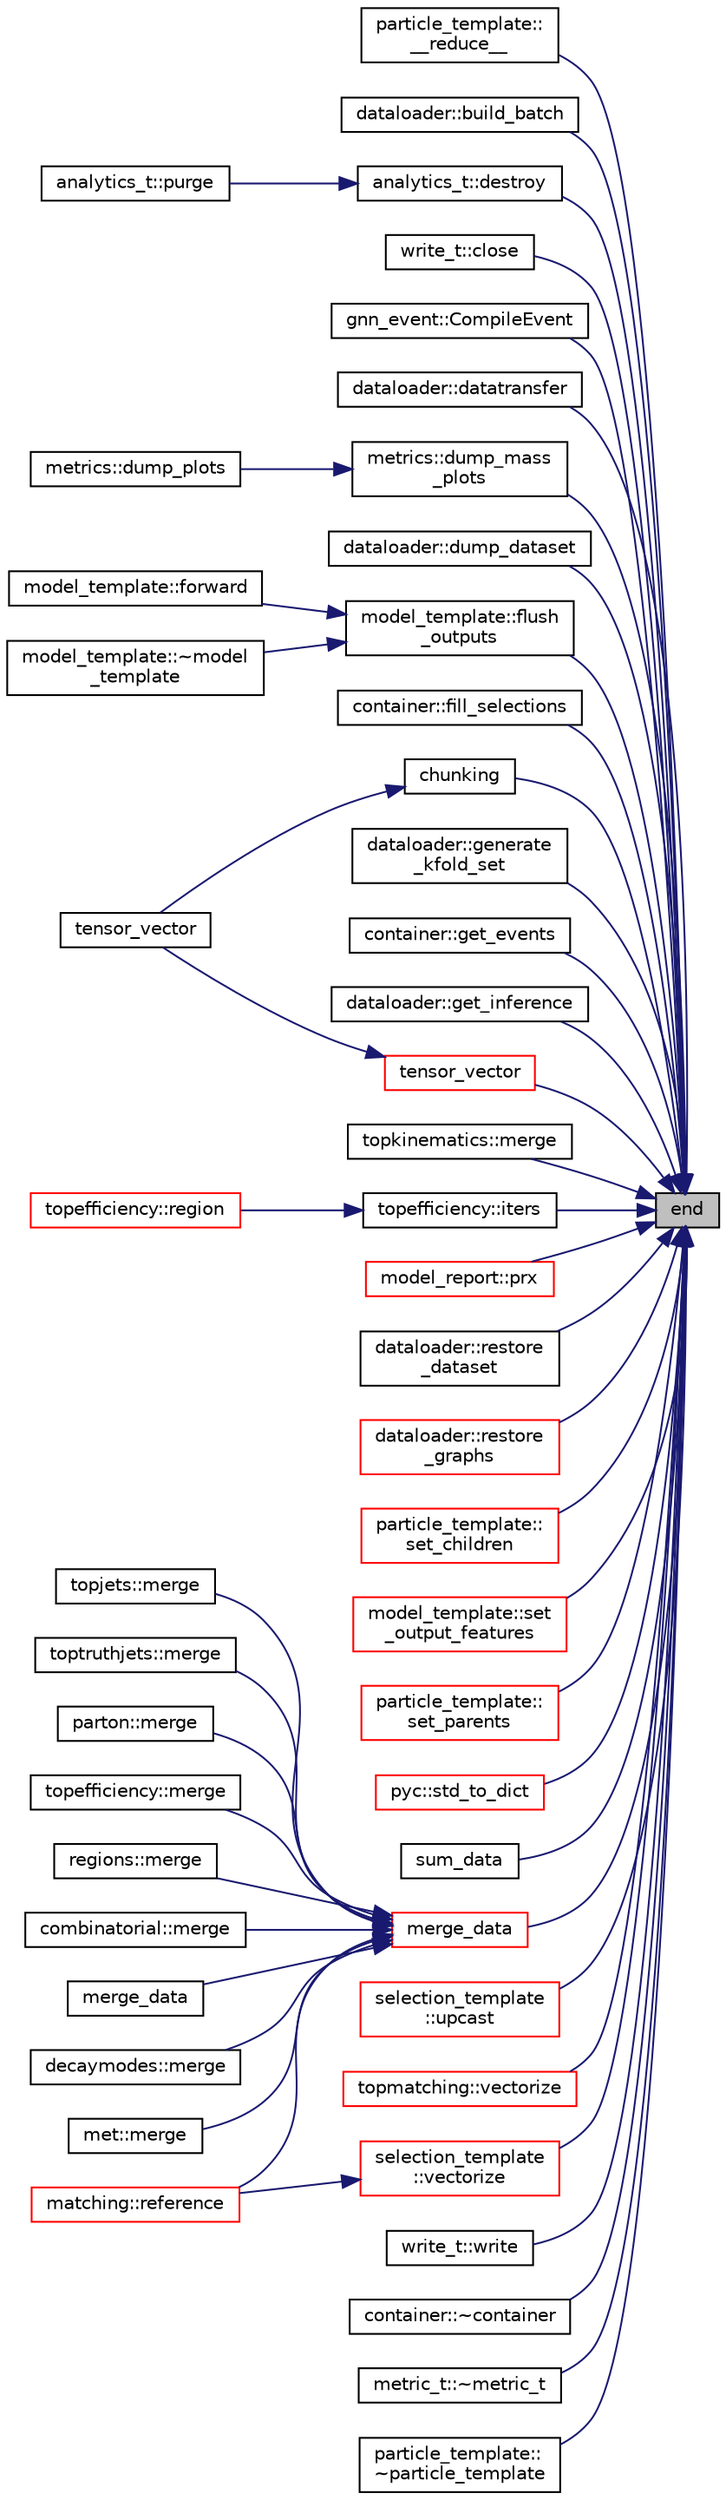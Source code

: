 digraph "end"
{
 // INTERACTIVE_SVG=YES
 // LATEX_PDF_SIZE
  edge [fontname="Helvetica",fontsize="10",labelfontname="Helvetica",labelfontsize="10"];
  node [fontname="Helvetica",fontsize="10",shape=record];
  rankdir="RL";
  Node1 [label="end",height=0.2,width=0.4,color="black", fillcolor="grey75", style="filled", fontcolor="black",tooltip=" "];
  Node1 -> Node2 [dir="back",color="midnightblue",fontsize="10",style="solid",fontname="Helvetica"];
  Node2 [label="particle_template::\l__reduce__",height=0.2,width=0.4,color="black", fillcolor="white", style="filled",URL="$classparticle__template.html#adf7b55df06b7621b0a6bc509f74d22ff",tooltip=" "];
  Node1 -> Node3 [dir="back",color="midnightblue",fontsize="10",style="solid",fontname="Helvetica"];
  Node3 [label="dataloader::build_batch",height=0.2,width=0.4,color="black", fillcolor="white", style="filled",URL="$classdataloader.html#ad973eae80b8c958e87642459f8a81b47",tooltip=" "];
  Node1 -> Node4 [dir="back",color="midnightblue",fontsize="10",style="solid",fontname="Helvetica"];
  Node4 [label="chunking",height=0.2,width=0.4,color="black", fillcolor="white", style="filled",URL="$vector__cast_8h.html#aa9449b2a366200699a02eabee1a55e69",tooltip=" "];
  Node4 -> Node5 [dir="back",color="midnightblue",fontsize="10",style="solid",fontname="Helvetica"];
  Node5 [label="tensor_vector",height=0.2,width=0.4,color="black", fillcolor="white", style="filled",URL="$vector__cast_8h.html#aaa531658da650605f52a4c48a377585f",tooltip=" "];
  Node1 -> Node6 [dir="back",color="midnightblue",fontsize="10",style="solid",fontname="Helvetica"];
  Node6 [label="write_t::close",height=0.2,width=0.4,color="black", fillcolor="white", style="filled",URL="$structwrite__t.html#a23a787365c0709d6e8c67bcab59c91b4",tooltip=" "];
  Node1 -> Node7 [dir="back",color="midnightblue",fontsize="10",style="solid",fontname="Helvetica"];
  Node7 [label="gnn_event::CompileEvent",height=0.2,width=0.4,color="black", fillcolor="white", style="filled",URL="$classgnn__event.html#ab87f90ab398273aeaa604b56b86274ad",tooltip=" "];
  Node1 -> Node8 [dir="back",color="midnightblue",fontsize="10",style="solid",fontname="Helvetica"];
  Node8 [label="dataloader::datatransfer",height=0.2,width=0.4,color="black", fillcolor="white", style="filled",URL="$classdataloader.html#aa97ddc9ee69e9b9ecaf763ff8db775a2",tooltip=" "];
  Node1 -> Node9 [dir="back",color="midnightblue",fontsize="10",style="solid",fontname="Helvetica"];
  Node9 [label="analytics_t::destroy",height=0.2,width=0.4,color="black", fillcolor="white", style="filled",URL="$structanalytics__t.html#a8cf1056f201348aecae5b87ab3363a18",tooltip=" "];
  Node9 -> Node10 [dir="back",color="midnightblue",fontsize="10",style="solid",fontname="Helvetica"];
  Node10 [label="analytics_t::purge",height=0.2,width=0.4,color="black", fillcolor="white", style="filled",URL="$structanalytics__t.html#ad2f57d61908fc195021e43bd8408eeab",tooltip=" "];
  Node1 -> Node11 [dir="back",color="midnightblue",fontsize="10",style="solid",fontname="Helvetica"];
  Node11 [label="dataloader::dump_dataset",height=0.2,width=0.4,color="black", fillcolor="white", style="filled",URL="$classdataloader.html#a6a829ac2b88dd9655a52bdf3e3701259",tooltip=" "];
  Node1 -> Node12 [dir="back",color="midnightblue",fontsize="10",style="solid",fontname="Helvetica"];
  Node12 [label="metrics::dump_mass\l_plots",height=0.2,width=0.4,color="black", fillcolor="white", style="filled",URL="$classmetrics.html#a60ff488f6951bae8d98bc7a03bc6e464",tooltip="Dumps mass plots for a given k-fold."];
  Node12 -> Node13 [dir="back",color="midnightblue",fontsize="10",style="solid",fontname="Helvetica"];
  Node13 [label="metrics::dump_plots",height=0.2,width=0.4,color="black", fillcolor="white", style="filled",URL="$classmetrics.html#a8a0b4107864ac5f548ed37a9a4a9372f",tooltip=" "];
  Node1 -> Node14 [dir="back",color="midnightblue",fontsize="10",style="solid",fontname="Helvetica"];
  Node14 [label="container::fill_selections",height=0.2,width=0.4,color="black", fillcolor="white", style="filled",URL="$classcontainer.html#a31e832e51d4896e005c8c56b3e87889d",tooltip=" "];
  Node1 -> Node15 [dir="back",color="midnightblue",fontsize="10",style="solid",fontname="Helvetica"];
  Node15 [label="model_template::flush\l_outputs",height=0.2,width=0.4,color="black", fillcolor="white", style="filled",URL="$classmodel__template.html#ac393d52139a06ce55e9b7872954ef17f",tooltip="Clears all output tensors, freeing memory."];
  Node15 -> Node16 [dir="back",color="midnightblue",fontsize="10",style="solid",fontname="Helvetica"];
  Node16 [label="model_template::forward",height=0.2,width=0.4,color="black", fillcolor="white", style="filled",URL="$classmodel__template.html#a6b9c9f24d7800179c2d8f1f7eff59acc",tooltip="Forward pass for a single graph with training mode flag."];
  Node15 -> Node17 [dir="back",color="midnightblue",fontsize="10",style="solid",fontname="Helvetica"];
  Node17 [label="model_template::~model\l_template",height=0.2,width=0.4,color="black", fillcolor="white", style="filled",URL="$classmodel__template.html#ab6ce719a1c6262912927d4fc33e8842a",tooltip="Virtual destructor for the model_template class."];
  Node1 -> Node18 [dir="back",color="midnightblue",fontsize="10",style="solid",fontname="Helvetica"];
  Node18 [label="dataloader::generate\l_kfold_set",height=0.2,width=0.4,color="black", fillcolor="white", style="filled",URL="$classdataloader.html#ac35a068b2e42d77b1fe986c65e3c2d24",tooltip=" "];
  Node1 -> Node19 [dir="back",color="midnightblue",fontsize="10",style="solid",fontname="Helvetica"];
  Node19 [label="container::get_events",height=0.2,width=0.4,color="black", fillcolor="white", style="filled",URL="$classcontainer.html#ac02321d071171d74b45d4834349d3298",tooltip=" "];
  Node1 -> Node20 [dir="back",color="midnightblue",fontsize="10",style="solid",fontname="Helvetica"];
  Node20 [label="dataloader::get_inference",height=0.2,width=0.4,color="black", fillcolor="white", style="filled",URL="$classdataloader.html#ade66521611fe2fcbe33562fe51d9692c",tooltip=" "];
  Node1 -> Node21 [dir="back",color="midnightblue",fontsize="10",style="solid",fontname="Helvetica"];
  Node21 [label="topefficiency::iters",height=0.2,width=0.4,color="black", fillcolor="white", style="filled",URL="$classtopefficiency.html#ab34bde037c5ee04949cb645c20c7e774",tooltip=" "];
  Node21 -> Node22 [dir="back",color="midnightblue",fontsize="10",style="solid",fontname="Helvetica"];
  Node22 [label="topefficiency::region",height=0.2,width=0.4,color="red", fillcolor="white", style="filled",URL="$classtopefficiency.html#aae4a7f46ed0d168dd12f6ab5e9074a76",tooltip=" "];
  Node1 -> Node24 [dir="back",color="midnightblue",fontsize="10",style="solid",fontname="Helvetica"];
  Node24 [label="topkinematics::merge",height=0.2,width=0.4,color="black", fillcolor="white", style="filled",URL="$classtopkinematics.html#a5e34069a535a6ea4914bc0a22792582b",tooltip=" "];
  Node1 -> Node25 [dir="back",color="midnightblue",fontsize="10",style="solid",fontname="Helvetica"];
  Node25 [label="merge_data",height=0.2,width=0.4,color="red", fillcolor="white", style="filled",URL="$merge__cast_8h.html#a205af11d07be8d10770e7392817fc5c3",tooltip=" "];
  Node25 -> Node26 [dir="back",color="midnightblue",fontsize="10",style="solid",fontname="Helvetica"];
  Node26 [label="decaymodes::merge",height=0.2,width=0.4,color="black", fillcolor="white", style="filled",URL="$classdecaymodes.html#a65b4213eb7aa8ede49b8113064824f99",tooltip=" "];
  Node25 -> Node27 [dir="back",color="midnightblue",fontsize="10",style="solid",fontname="Helvetica"];
  Node27 [label="met::merge",height=0.2,width=0.4,color="black", fillcolor="white", style="filled",URL="$classmet.html#a53a217f21ee3d8969f6125e58254971c",tooltip=" "];
  Node25 -> Node28 [dir="back",color="midnightblue",fontsize="10",style="solid",fontname="Helvetica"];
  Node28 [label="topjets::merge",height=0.2,width=0.4,color="black", fillcolor="white", style="filled",URL="$classtopjets.html#a6d490674013bf38deb85e41d31aa2b9a",tooltip=" "];
  Node25 -> Node29 [dir="back",color="midnightblue",fontsize="10",style="solid",fontname="Helvetica"];
  Node29 [label="toptruthjets::merge",height=0.2,width=0.4,color="black", fillcolor="white", style="filled",URL="$classtoptruthjets.html#acc1a029bbab73d3c6bc2a121ee64def2",tooltip=" "];
  Node25 -> Node30 [dir="back",color="midnightblue",fontsize="10",style="solid",fontname="Helvetica"];
  Node30 [label="parton::merge",height=0.2,width=0.4,color="black", fillcolor="white", style="filled",URL="$classparton.html#ad1c47645aa3bfaf68c1bd33e6bf069d9",tooltip=" "];
  Node25 -> Node31 [dir="back",color="midnightblue",fontsize="10",style="solid",fontname="Helvetica"];
  Node31 [label="topefficiency::merge",height=0.2,width=0.4,color="black", fillcolor="white", style="filled",URL="$classtopefficiency.html#a4565cb0f6f962119593181f2bc313bd0",tooltip=" "];
  Node25 -> Node32 [dir="back",color="midnightblue",fontsize="10",style="solid",fontname="Helvetica"];
  Node32 [label="regions::merge",height=0.2,width=0.4,color="black", fillcolor="white", style="filled",URL="$classregions.html#aefc0916bc31bfb139b311846a0e33c3a",tooltip=" "];
  Node25 -> Node33 [dir="back",color="midnightblue",fontsize="10",style="solid",fontname="Helvetica"];
  Node33 [label="combinatorial::merge",height=0.2,width=0.4,color="black", fillcolor="white", style="filled",URL="$classcombinatorial.html#afcb3e3c3c11238a745f3e591162a7ae0",tooltip=" "];
  Node25 -> Node34 [dir="back",color="midnightblue",fontsize="10",style="solid",fontname="Helvetica"];
  Node34 [label="merge_data",height=0.2,width=0.4,color="black", fillcolor="white", style="filled",URL="$merge__cast_8h.html#ae137607c46405e7e2c40786984696a32",tooltip=" "];
  Node25 -> Node35 [dir="back",color="midnightblue",fontsize="10",style="solid",fontname="Helvetica"];
  Node35 [label="matching::reference",height=0.2,width=0.4,color="red", fillcolor="white", style="filled",URL="$classmatching.html#a7c3eb589ac6ae85490aa698d73fe8b88",tooltip=" "];
  Node1 -> Node45 [dir="back",color="midnightblue",fontsize="10",style="solid",fontname="Helvetica"];
  Node45 [label="model_report::prx",height=0.2,width=0.4,color="red", fillcolor="white", style="filled",URL="$structmodel__report.html#af1c11cbca809e0dbbe7997d701fa496b",tooltip=" "];
  Node1 -> Node47 [dir="back",color="midnightblue",fontsize="10",style="solid",fontname="Helvetica"];
  Node47 [label="dataloader::restore\l_dataset",height=0.2,width=0.4,color="black", fillcolor="white", style="filled",URL="$classdataloader.html#a5fddffa25c532953896e2d1646ca1dc4",tooltip=" "];
  Node1 -> Node48 [dir="back",color="midnightblue",fontsize="10",style="solid",fontname="Helvetica"];
  Node48 [label="dataloader::restore\l_graphs",height=0.2,width=0.4,color="red", fillcolor="white", style="filled",URL="$classdataloader.html#aed6ec872879a44ecfa9ae1c2188690a8",tooltip=" "];
  Node1 -> Node50 [dir="back",color="midnightblue",fontsize="10",style="solid",fontname="Helvetica"];
  Node50 [label="particle_template::\lset_children",height=0.2,width=0.4,color="red", fillcolor="white", style="filled",URL="$classparticle__template.html#af4814257c6e584f51eaefee09d5d9300",tooltip=" "];
  Node1 -> Node54 [dir="back",color="midnightblue",fontsize="10",style="solid",fontname="Helvetica"];
  Node54 [label="model_template::set\l_output_features",height=0.2,width=0.4,color="red", fillcolor="white", style="filled",URL="$classmodel__template.html#a977402549135f0f763157b1282b44173",tooltip="Sets output features for a specific feature map."];
  Node1 -> Node56 [dir="back",color="midnightblue",fontsize="10",style="solid",fontname="Helvetica"];
  Node56 [label="particle_template::\lset_parents",height=0.2,width=0.4,color="red", fillcolor="white", style="filled",URL="$classparticle__template.html#a9550be5b7d6267872dfce8d92e9b09f2",tooltip=" "];
  Node1 -> Node57 [dir="back",color="midnightblue",fontsize="10",style="solid",fontname="Helvetica"];
  Node57 [label="pyc::std_to_dict",height=0.2,width=0.4,color="red", fillcolor="white", style="filled",URL="$namespacepyc.html#ab174cc51f6efef06bdb0ba47ec3fe3bf",tooltip=" "];
  Node1 -> Node78 [dir="back",color="midnightblue",fontsize="10",style="solid",fontname="Helvetica"];
  Node78 [label="sum_data",height=0.2,width=0.4,color="black", fillcolor="white", style="filled",URL="$merge__cast_8h.html#a450bf7d0337071779d7f200a7d73a6fe",tooltip=" "];
  Node1 -> Node79 [dir="back",color="midnightblue",fontsize="10",style="solid",fontname="Helvetica"];
  Node79 [label="tensor_vector",height=0.2,width=0.4,color="red", fillcolor="white", style="filled",URL="$vector__cast_8h.html#adc5ffd895fb49094059fd9dc0af67de9",tooltip=" "];
  Node79 -> Node5 [dir="back",color="midnightblue",fontsize="10",style="solid",fontname="Helvetica"];
  Node1 -> Node83 [dir="back",color="midnightblue",fontsize="10",style="solid",fontname="Helvetica"];
  Node83 [label="selection_template\l::upcast",height=0.2,width=0.4,color="red", fillcolor="white", style="filled",URL="$classselection__template.html#a82f14833e404fbe0399a2a539eef75b1",tooltip=" "];
  Node1 -> Node85 [dir="back",color="midnightblue",fontsize="10",style="solid",fontname="Helvetica"];
  Node85 [label="topmatching::vectorize",height=0.2,width=0.4,color="red", fillcolor="white", style="filled",URL="$classtopmatching.html#a52c1ba0fc6de218995e06036b1ed11a1",tooltip=" "];
  Node1 -> Node86 [dir="back",color="midnightblue",fontsize="10",style="solid",fontname="Helvetica"];
  Node86 [label="selection_template\l::vectorize",height=0.2,width=0.4,color="red", fillcolor="white", style="filled",URL="$classselection__template.html#a7e1560964237cf7b4846e24b300d7b9e",tooltip=" "];
  Node86 -> Node35 [dir="back",color="midnightblue",fontsize="10",style="solid",fontname="Helvetica"];
  Node1 -> Node90 [dir="back",color="midnightblue",fontsize="10",style="solid",fontname="Helvetica"];
  Node90 [label="write_t::write",height=0.2,width=0.4,color="black", fillcolor="white", style="filled",URL="$structwrite__t.html#a219eaa617a562aaf55b8920225977961",tooltip=" "];
  Node1 -> Node91 [dir="back",color="midnightblue",fontsize="10",style="solid",fontname="Helvetica"];
  Node91 [label="container::~container",height=0.2,width=0.4,color="black", fillcolor="white", style="filled",URL="$classcontainer.html#a6511207443e6f97ca31eb01c0dbc413b",tooltip=" "];
  Node1 -> Node92 [dir="back",color="midnightblue",fontsize="10",style="solid",fontname="Helvetica"];
  Node92 [label="metric_t::~metric_t",height=0.2,width=0.4,color="black", fillcolor="white", style="filled",URL="$structmetric__t.html#aa02aa3edae560591830a8671e72b333d",tooltip=" "];
  Node1 -> Node93 [dir="back",color="midnightblue",fontsize="10",style="solid",fontname="Helvetica"];
  Node93 [label="particle_template::\l~particle_template",height=0.2,width=0.4,color="black", fillcolor="white", style="filled",URL="$classparticle__template.html#a27da6f0c64f2f26f8626ac8f4b8c114f",tooltip=" "];
}
